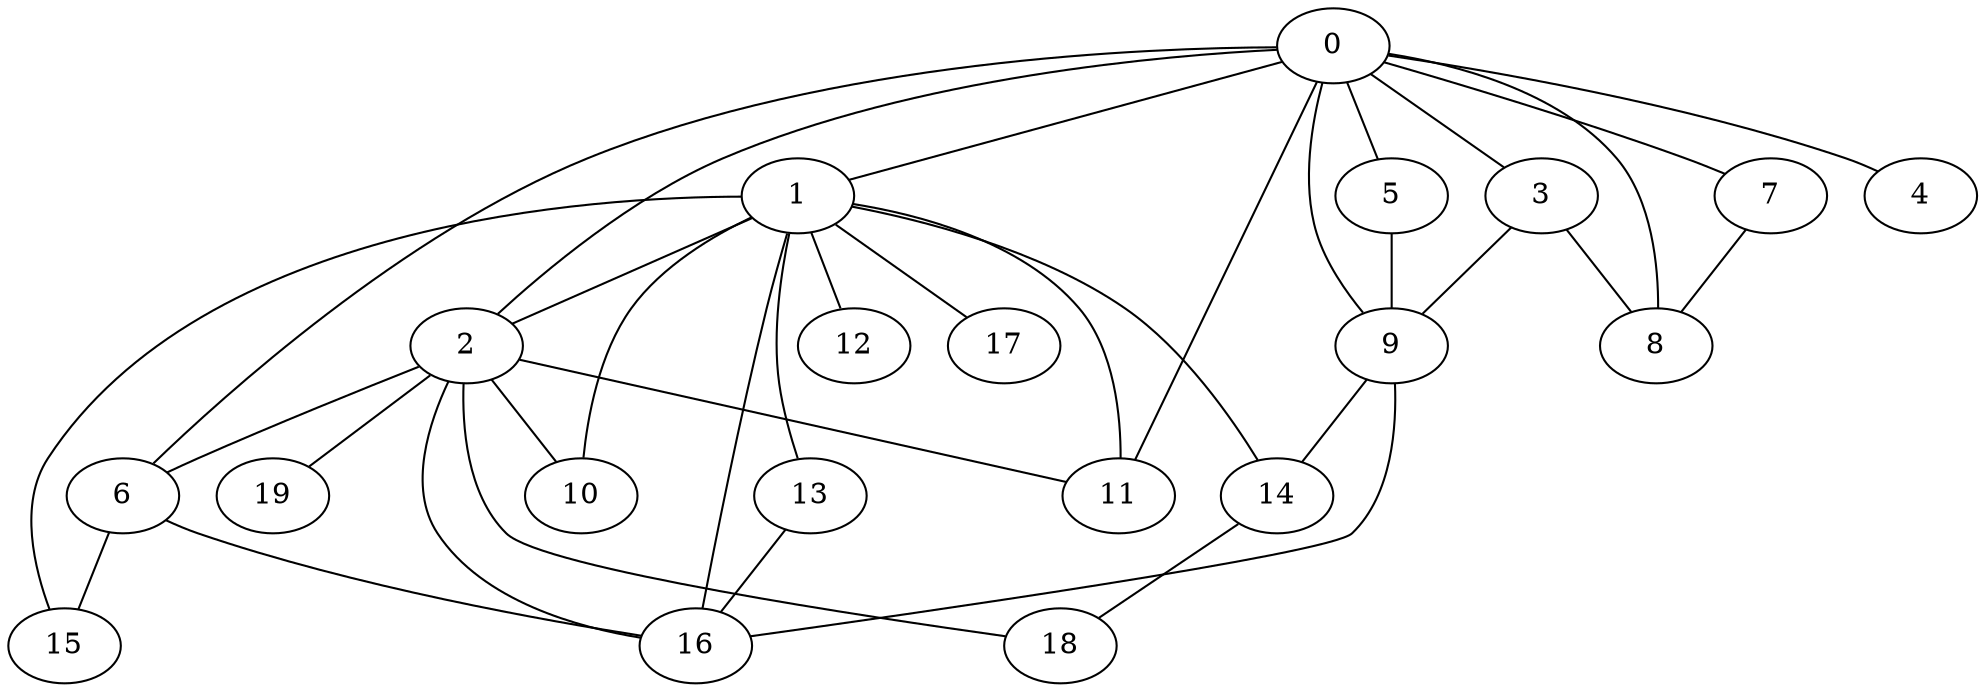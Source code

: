 
graph graphname {
    0 -- 1
0 -- 2
0 -- 3
0 -- 4
0 -- 5
0 -- 6
0 -- 7
0 -- 8
0 -- 9
0 -- 11
1 -- 10
1 -- 11
1 -- 12
1 -- 13
1 -- 14
1 -- 15
1 -- 16
1 -- 17
1 -- 2
2 -- 18
2 -- 19
2 -- 16
2 -- 6
2 -- 11
2 -- 10
3 -- 8
3 -- 9
5 -- 9
6 -- 15
6 -- 16
7 -- 8
9 -- 14
9 -- 16
13 -- 16
14 -- 18

}
